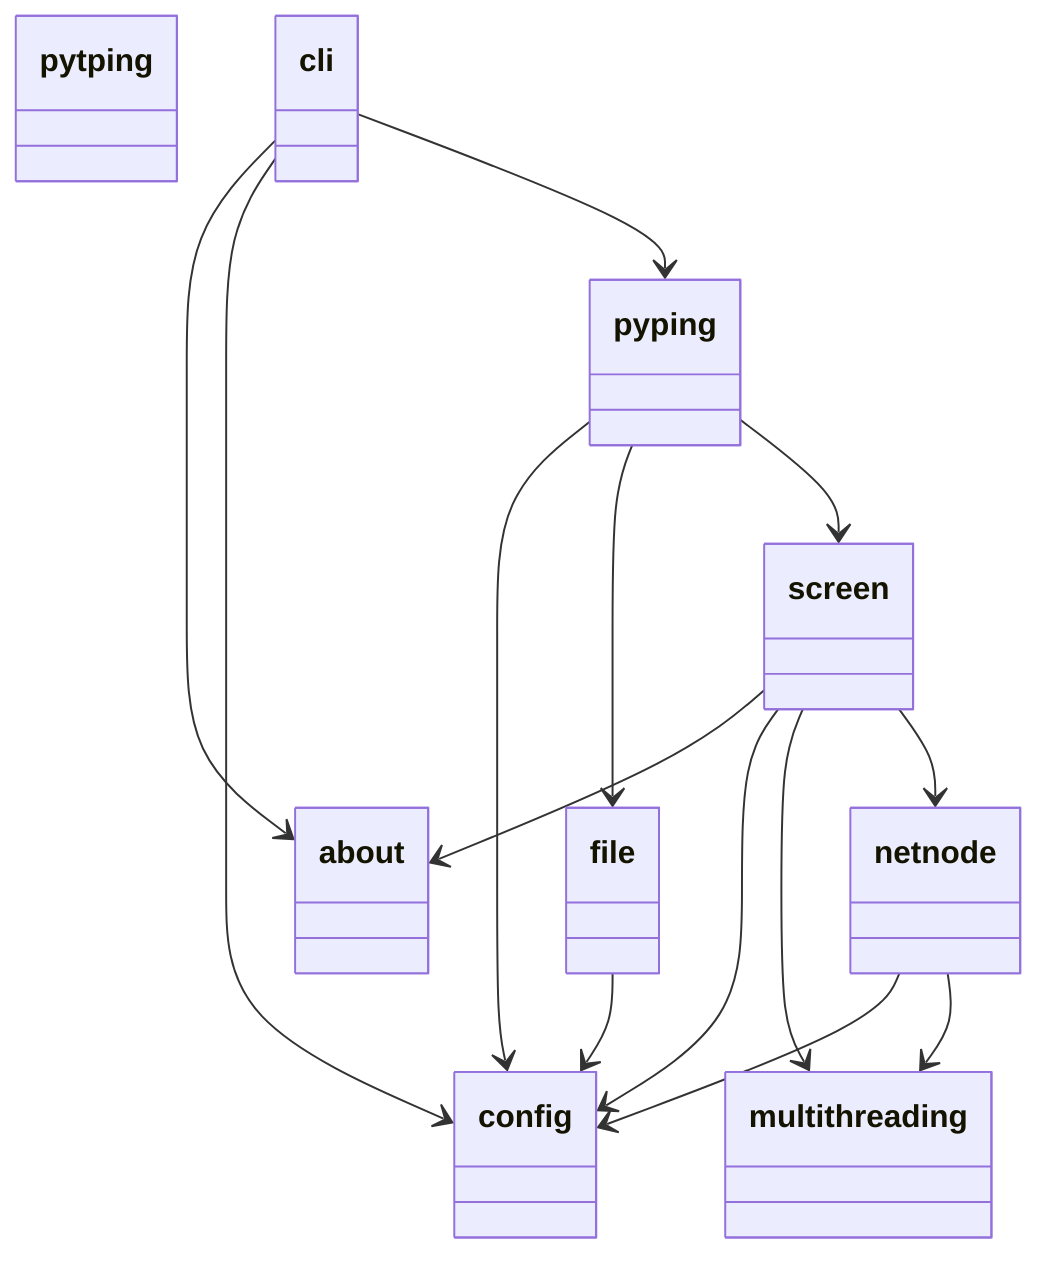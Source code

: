 classDiagram
  class pytping {
  }
  class __about__ {
  }
  class __config__ {
  }
  class cli {
  }
  class file {
  }
  class multithreading {
  }
  class netnode {
  }
  class pyping {
  }
  class screen {
  }
  cli --> __about__
  cli --> __config__
  cli --> pyping
  file --> __config__
  netnode --> __config__
  netnode --> multithreading
  pyping --> __config__
  pyping --> file
  pyping --> screen
  screen --> __about__
  screen --> __config__
  screen --> multithreading
  screen --> netnode